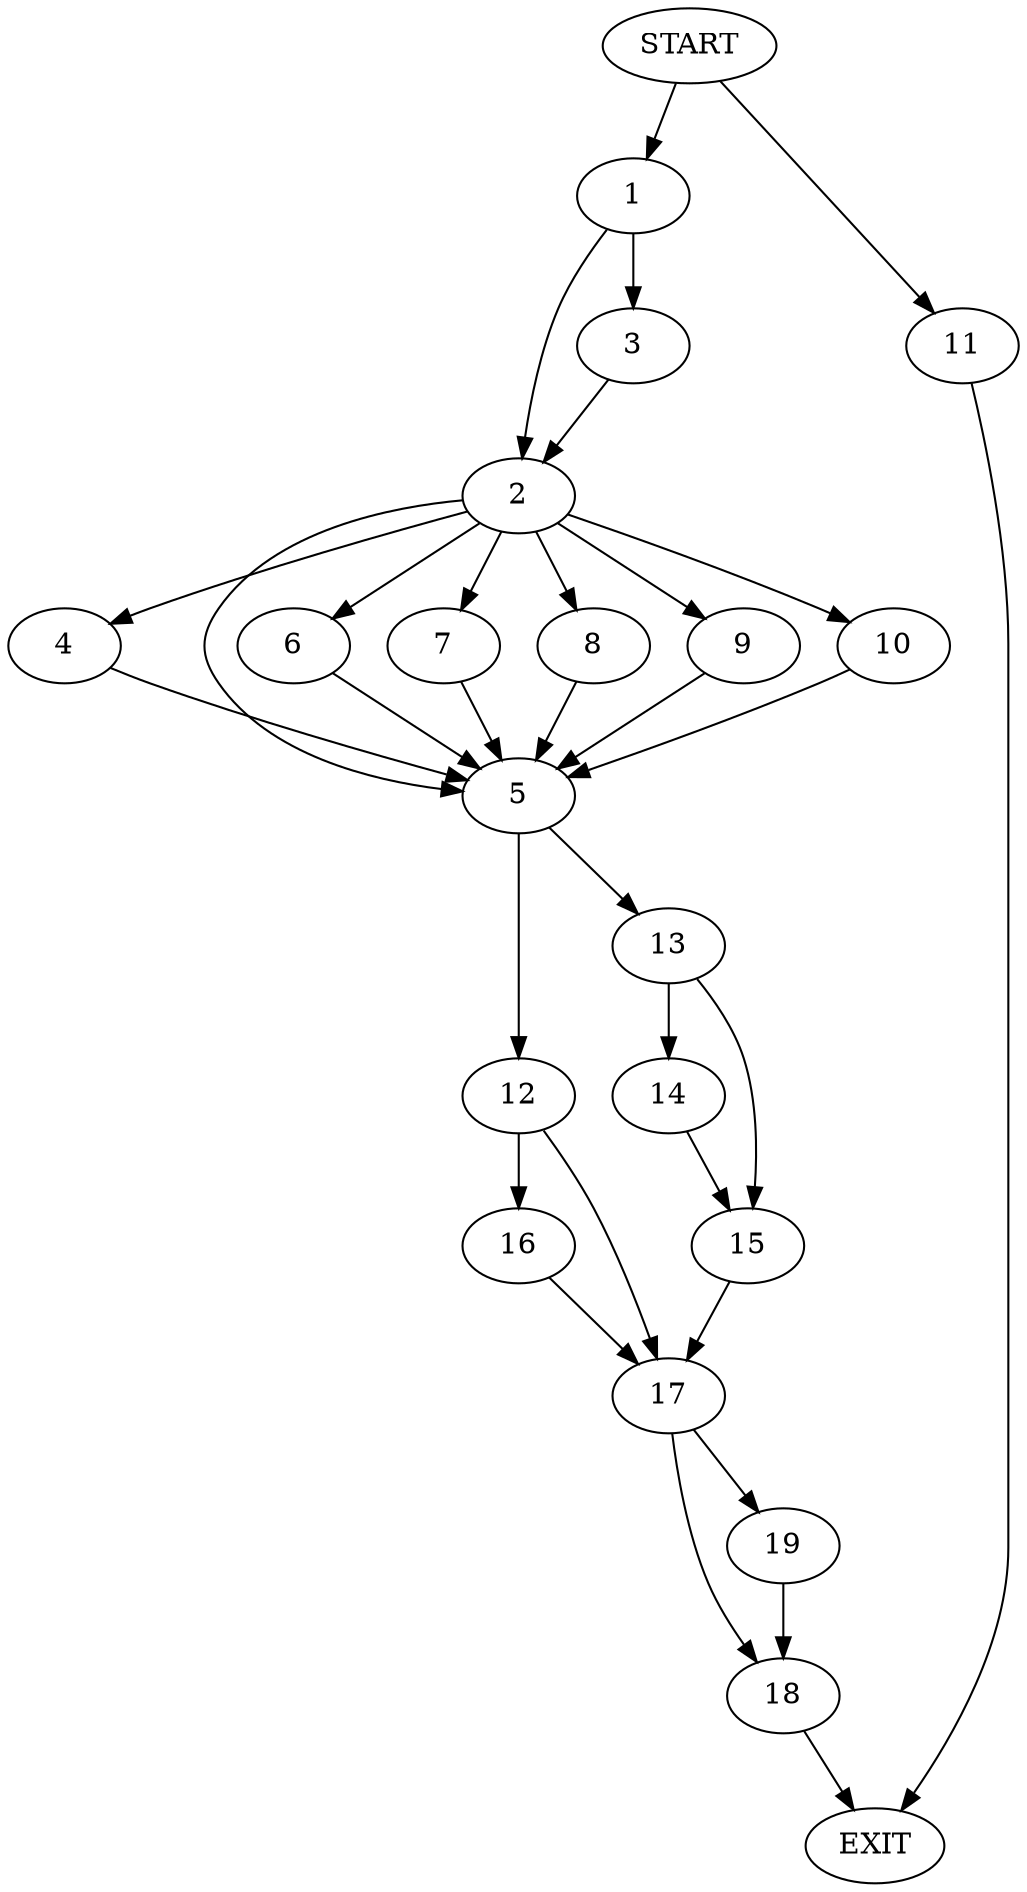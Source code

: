 digraph {
0 [label="START"]
20 [label="EXIT"]
0 -> 1
1 -> 2
1 -> 3
2 -> 4
2 -> 5
2 -> 6
2 -> 7
2 -> 8
2 -> 9
2 -> 10
3 -> 2
0 -> 11
11 -> 20
4 -> 5
5 -> 12
5 -> 13
9 -> 5
8 -> 5
10 -> 5
7 -> 5
6 -> 5
13 -> 14
13 -> 15
12 -> 16
12 -> 17
14 -> 15
15 -> 17
17 -> 18
17 -> 19
16 -> 17
19 -> 18
18 -> 20
}
